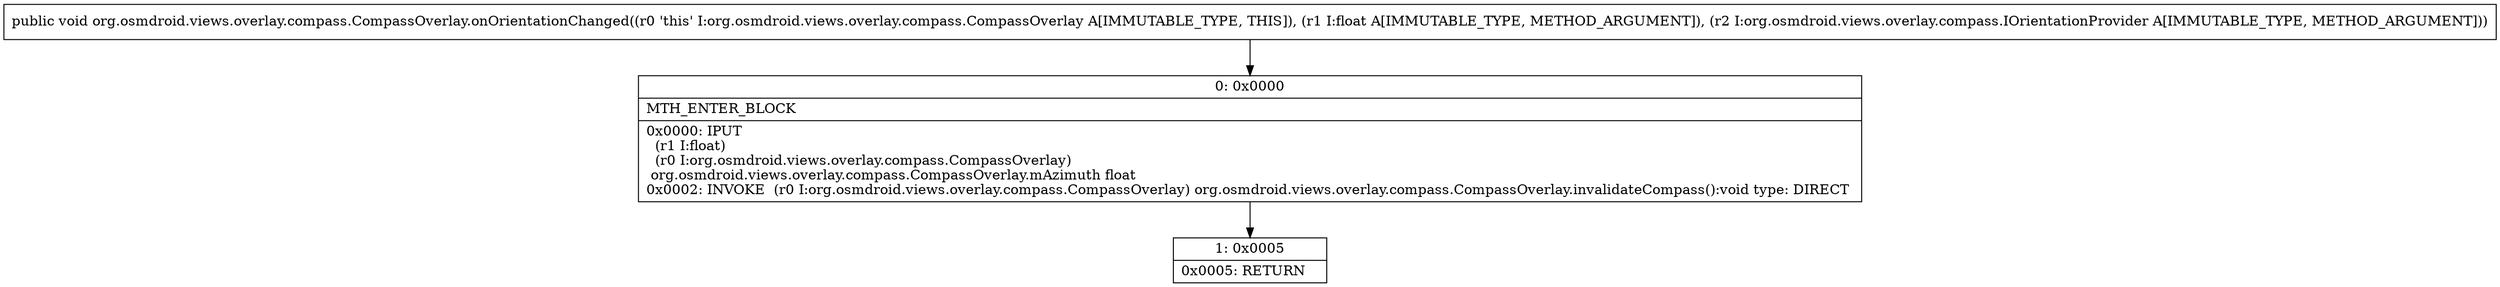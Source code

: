 digraph "CFG fororg.osmdroid.views.overlay.compass.CompassOverlay.onOrientationChanged(FLorg\/osmdroid\/views\/overlay\/compass\/IOrientationProvider;)V" {
Node_0 [shape=record,label="{0\:\ 0x0000|MTH_ENTER_BLOCK\l|0x0000: IPUT  \l  (r1 I:float)\l  (r0 I:org.osmdroid.views.overlay.compass.CompassOverlay)\l org.osmdroid.views.overlay.compass.CompassOverlay.mAzimuth float \l0x0002: INVOKE  (r0 I:org.osmdroid.views.overlay.compass.CompassOverlay) org.osmdroid.views.overlay.compass.CompassOverlay.invalidateCompass():void type: DIRECT \l}"];
Node_1 [shape=record,label="{1\:\ 0x0005|0x0005: RETURN   \l}"];
MethodNode[shape=record,label="{public void org.osmdroid.views.overlay.compass.CompassOverlay.onOrientationChanged((r0 'this' I:org.osmdroid.views.overlay.compass.CompassOverlay A[IMMUTABLE_TYPE, THIS]), (r1 I:float A[IMMUTABLE_TYPE, METHOD_ARGUMENT]), (r2 I:org.osmdroid.views.overlay.compass.IOrientationProvider A[IMMUTABLE_TYPE, METHOD_ARGUMENT])) }"];
MethodNode -> Node_0;
Node_0 -> Node_1;
}

